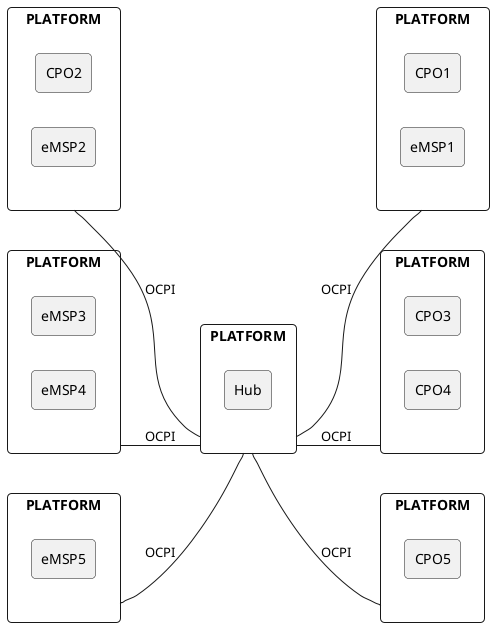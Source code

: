 @startuml
skinparam agent {
	roundCorner 8
}

skinparam rectangle {
	roundCorner 8
}

left to right direction

rectangle PLATFORM as MSP1 {
  agent CPO2
  agent eMSP2
}

rectangle PLATFORM as MSP2 {
  agent eMSP3
  agent eMSP4
}

rectangle PLATFORM as MSP3 {
  agent eMSP5
}

rectangle PLATFORM as CPOP1 {
  agent CPO1
  agent eMSP1
}

rectangle PLATFORM as CPOP2 {
  agent CPO3
  agent CPO4
}

rectangle PLATFORM as CPOP3 {
  agent CPO5
}

rectangle PLATFORM as HUBPL {
  agent Hub
}

MSP1--HUBPL: OCPI
MSP2--HUBPL: OCPI
MSP3--HUBPL: OCPI
HUBPL--CPOP1: OCPI
HUBPL--CPOP2: OCPI
HUBPL--CPOP3: OCPI
@enduml